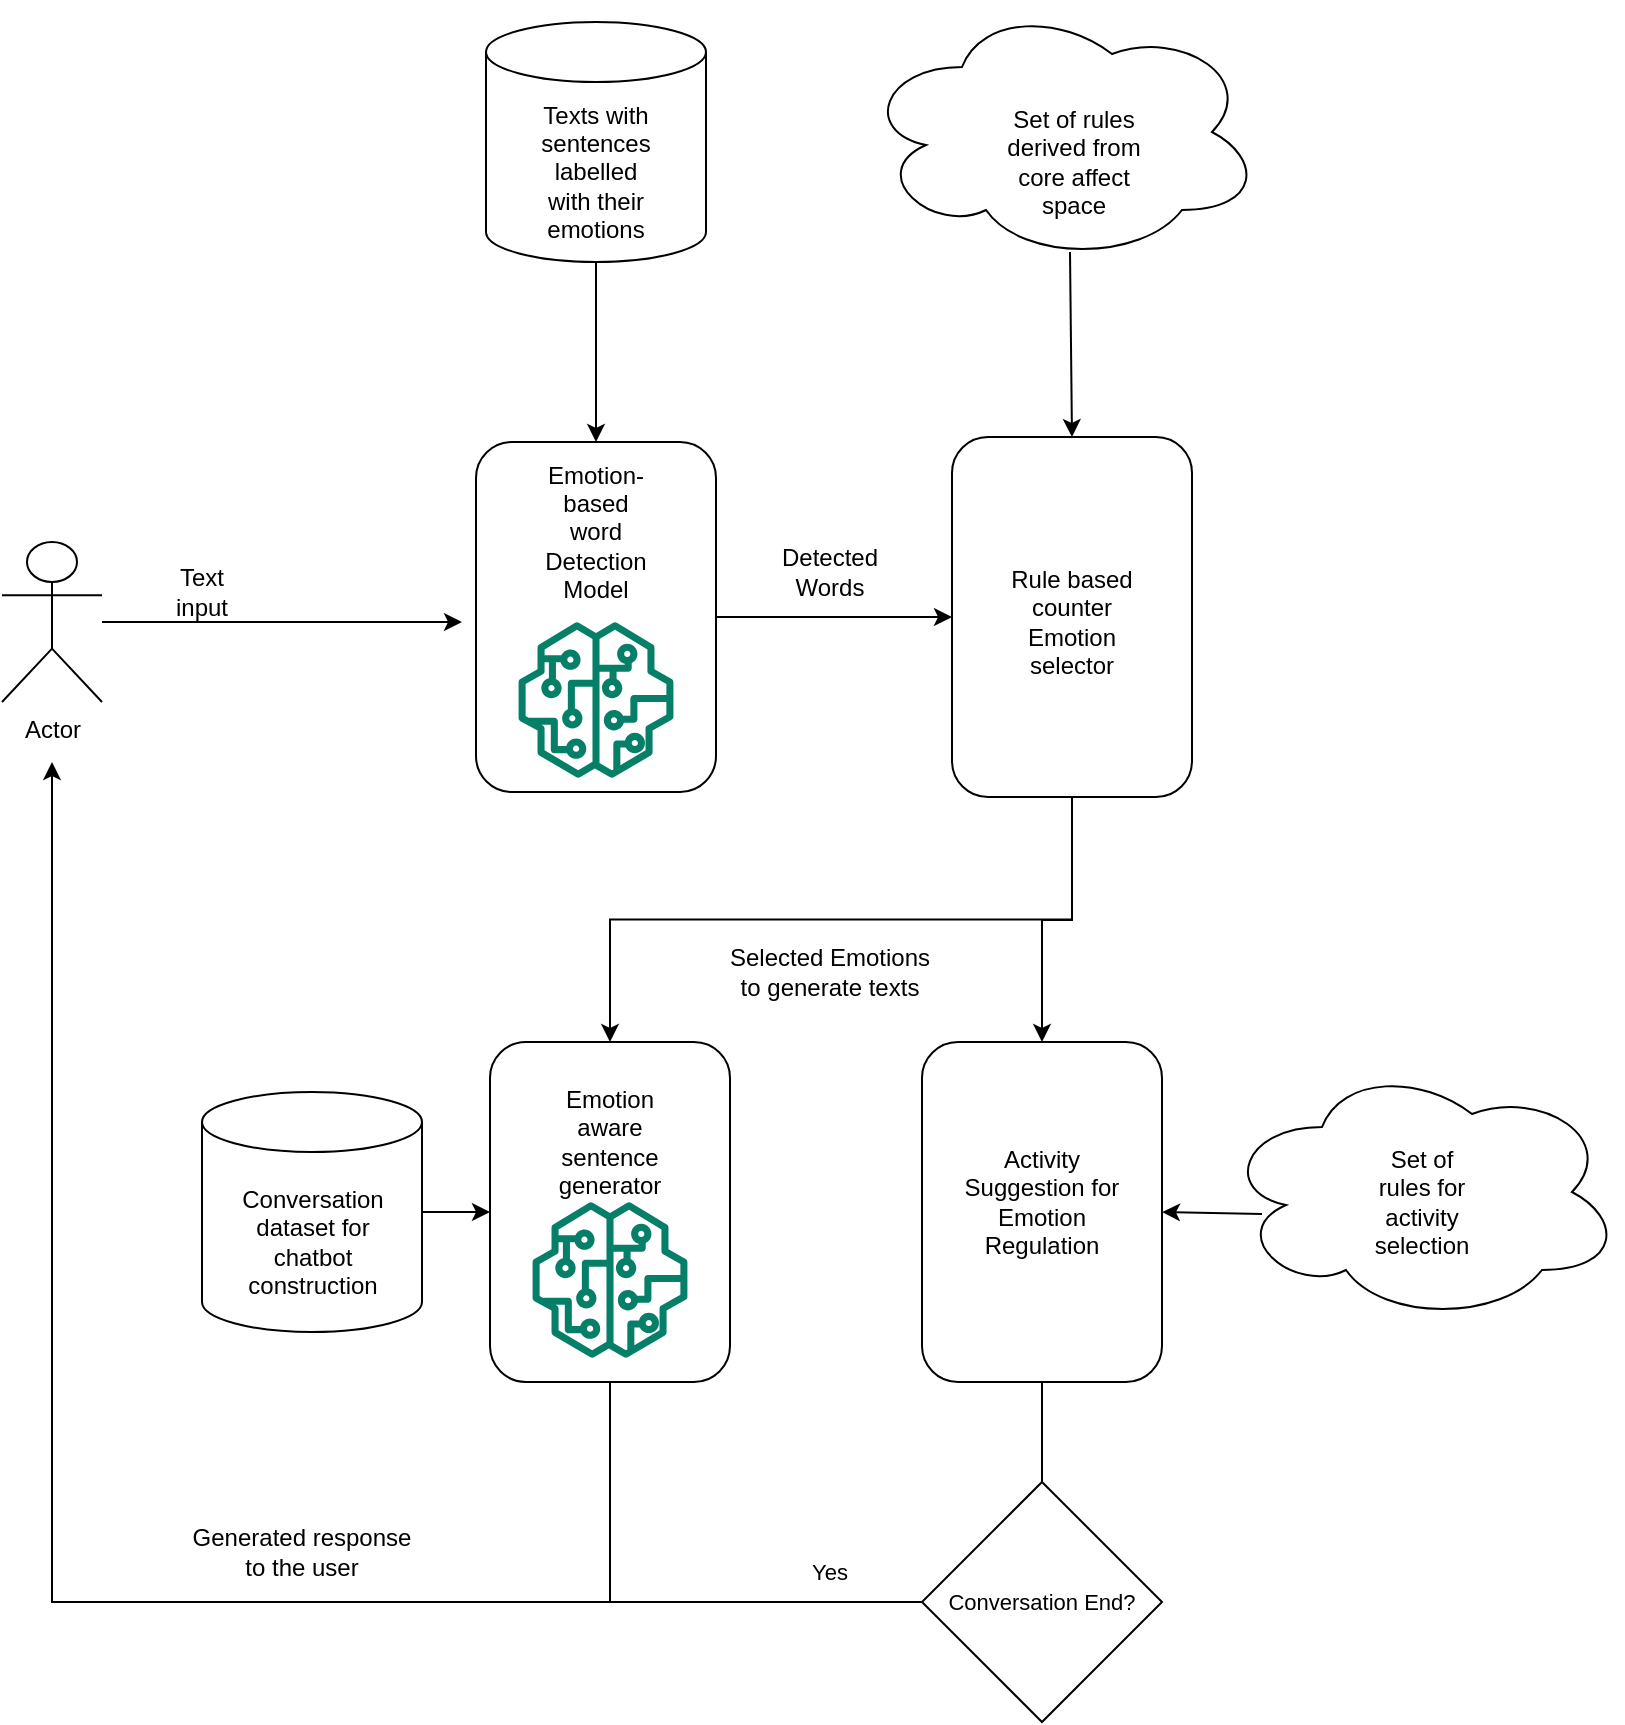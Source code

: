 <mxfile version="17.4.0" type="device"><diagram id="C5RBs43oDa-KdzZeNtuy" name="Page-1"><mxGraphModel dx="2374" dy="1134" grid="1" gridSize="10" guides="1" tooltips="1" connect="1" arrows="1" fold="1" page="1" pageScale="1" pageWidth="827" pageHeight="1169" math="0" shadow="0"><root><mxCell id="WIyWlLk6GJQsqaUBKTNV-0"/><mxCell id="WIyWlLk6GJQsqaUBKTNV-1" parent="WIyWlLk6GJQsqaUBKTNV-0"/><mxCell id="St1g_Ssg-zARuKfE19ZS-2" value="" style="ellipse;shape=cloud;whiteSpace=wrap;html=1;" parent="WIyWlLk6GJQsqaUBKTNV-1" vertex="1"><mxGeometry x="480" y="80" width="200" height="130" as="geometry"/></mxCell><mxCell id="Wj-ZxEhc-i9tdb8anWa2-9" value="" style="rounded=1;whiteSpace=wrap;html=1;" parent="WIyWlLk6GJQsqaUBKTNV-1" vertex="1"><mxGeometry x="287" y="300" width="120" height="175" as="geometry"/></mxCell><mxCell id="Wj-ZxEhc-i9tdb8anWa2-1" value="" style="shape=cylinder3;whiteSpace=wrap;html=1;boundedLbl=1;backgroundOutline=1;size=15;" parent="WIyWlLk6GJQsqaUBKTNV-1" vertex="1"><mxGeometry x="292" y="90" width="110" height="120" as="geometry"/></mxCell><mxCell id="Wj-ZxEhc-i9tdb8anWa2-2" value="Texts with sentences labelled with their emotions" style="text;html=1;strokeColor=none;fillColor=none;align=center;verticalAlign=middle;whiteSpace=wrap;rounded=0;" parent="WIyWlLk6GJQsqaUBKTNV-1" vertex="1"><mxGeometry x="317" y="150" width="60" height="30" as="geometry"/></mxCell><mxCell id="Wj-ZxEhc-i9tdb8anWa2-4" value="" style="sketch=0;outlineConnect=0;fontColor=#232F3E;gradientColor=none;fillColor=#067F68;strokeColor=none;dashed=0;verticalLabelPosition=bottom;verticalAlign=top;align=center;html=1;fontSize=12;fontStyle=0;aspect=fixed;pointerEvents=1;shape=mxgraph.aws4.sagemaker_model;" parent="WIyWlLk6GJQsqaUBKTNV-1" vertex="1"><mxGeometry x="308" y="390" width="78" height="78" as="geometry"/></mxCell><mxCell id="Wj-ZxEhc-i9tdb8anWa2-5" value="" style="endArrow=classic;html=1;rounded=0;exitX=0.5;exitY=1;exitDx=0;exitDy=0;exitPerimeter=0;entryX=0.5;entryY=0;entryDx=0;entryDy=0;" parent="WIyWlLk6GJQsqaUBKTNV-1" source="Wj-ZxEhc-i9tdb8anWa2-1" target="Wj-ZxEhc-i9tdb8anWa2-9" edge="1"><mxGeometry width="50" height="50" relative="1" as="geometry"><mxPoint x="437" y="400" as="sourcePoint"/><mxPoint x="297" y="125" as="targetPoint"/></mxGeometry></mxCell><mxCell id="Wj-ZxEhc-i9tdb8anWa2-7" value="Emotion-based word Detection Model" style="text;html=1;strokeColor=none;fillColor=none;align=center;verticalAlign=middle;whiteSpace=wrap;rounded=0;" parent="WIyWlLk6GJQsqaUBKTNV-1" vertex="1"><mxGeometry x="317" y="330" width="60" height="30" as="geometry"/></mxCell><mxCell id="Wj-ZxEhc-i9tdb8anWa2-10" value="Actor" style="shape=umlActor;verticalLabelPosition=bottom;verticalAlign=top;html=1;outlineConnect=0;" parent="WIyWlLk6GJQsqaUBKTNV-1" vertex="1"><mxGeometry x="50" y="350" width="50" height="80" as="geometry"/></mxCell><mxCell id="Wj-ZxEhc-i9tdb8anWa2-11" value="" style="endArrow=classic;html=1;rounded=0;" parent="WIyWlLk6GJQsqaUBKTNV-1" source="Wj-ZxEhc-i9tdb8anWa2-10" edge="1"><mxGeometry width="50" height="50" relative="1" as="geometry"><mxPoint x="350" y="380" as="sourcePoint"/><mxPoint x="280" y="390" as="targetPoint"/></mxGeometry></mxCell><mxCell id="Wj-ZxEhc-i9tdb8anWa2-12" value="Text&lt;br&gt;input&lt;br&gt;" style="text;html=1;strokeColor=none;fillColor=none;align=center;verticalAlign=middle;whiteSpace=wrap;rounded=0;" parent="WIyWlLk6GJQsqaUBKTNV-1" vertex="1"><mxGeometry x="120" y="360" width="60" height="30" as="geometry"/></mxCell><mxCell id="Wj-ZxEhc-i9tdb8anWa2-14" value="" style="endArrow=classic;html=1;rounded=0;exitX=1;exitY=0.5;exitDx=0;exitDy=0;entryX=0;entryY=0.5;entryDx=0;entryDy=0;" parent="WIyWlLk6GJQsqaUBKTNV-1" source="Wj-ZxEhc-i9tdb8anWa2-9" target="Wj-ZxEhc-i9tdb8anWa2-15" edge="1"><mxGeometry width="50" height="50" relative="1" as="geometry"><mxPoint x="350" y="470" as="sourcePoint"/><mxPoint x="410" y="390" as="targetPoint"/></mxGeometry></mxCell><mxCell id="Wj-ZxEhc-i9tdb8anWa2-24" style="edgeStyle=orthogonalEdgeStyle;rounded=0;orthogonalLoop=1;jettySize=auto;html=1;exitX=0.5;exitY=1;exitDx=0;exitDy=0;entryX=0.5;entryY=0;entryDx=0;entryDy=0;" parent="WIyWlLk6GJQsqaUBKTNV-1" source="Wj-ZxEhc-i9tdb8anWa2-15" target="Wj-ZxEhc-i9tdb8anWa2-26" edge="1"><mxGeometry relative="1" as="geometry"><mxPoint x="640" y="390" as="targetPoint"/></mxGeometry></mxCell><mxCell id="St1g_Ssg-zARuKfE19ZS-7" style="edgeStyle=orthogonalEdgeStyle;rounded=0;orthogonalLoop=1;jettySize=auto;html=1;entryX=0.5;entryY=0;entryDx=0;entryDy=0;" parent="WIyWlLk6GJQsqaUBKTNV-1" source="Wj-ZxEhc-i9tdb8anWa2-15" target="St1g_Ssg-zARuKfE19ZS-4" edge="1"><mxGeometry relative="1" as="geometry"><Array as="points"><mxPoint x="585" y="539"/><mxPoint x="570" y="539"/></Array></mxGeometry></mxCell><mxCell id="Wj-ZxEhc-i9tdb8anWa2-15" value="" style="rounded=1;whiteSpace=wrap;html=1;" parent="WIyWlLk6GJQsqaUBKTNV-1" vertex="1"><mxGeometry x="525" y="297.5" width="120" height="180" as="geometry"/></mxCell><mxCell id="Wj-ZxEhc-i9tdb8anWa2-16" value="Detected Words" style="text;html=1;strokeColor=none;fillColor=none;align=center;verticalAlign=middle;whiteSpace=wrap;rounded=0;" parent="WIyWlLk6GJQsqaUBKTNV-1" vertex="1"><mxGeometry x="434" y="350" width="60" height="30" as="geometry"/></mxCell><mxCell id="Wj-ZxEhc-i9tdb8anWa2-18" value="Rule based counter Emotion&lt;br&gt;selector" style="text;html=1;strokeColor=none;fillColor=none;align=center;verticalAlign=middle;whiteSpace=wrap;rounded=0;" parent="WIyWlLk6GJQsqaUBKTNV-1" vertex="1"><mxGeometry x="547" y="375" width="76" height="30" as="geometry"/></mxCell><mxCell id="Wj-ZxEhc-i9tdb8anWa2-20" value="Set of rules derived from core affect space" style="text;html=1;strokeColor=none;fillColor=none;align=center;verticalAlign=middle;whiteSpace=wrap;rounded=0;" parent="WIyWlLk6GJQsqaUBKTNV-1" vertex="1"><mxGeometry x="549" y="145" width="74" height="30" as="geometry"/></mxCell><mxCell id="Wj-ZxEhc-i9tdb8anWa2-21" value="" style="endArrow=classic;html=1;rounded=0;entryX=0.5;entryY=0;entryDx=0;entryDy=0;" parent="WIyWlLk6GJQsqaUBKTNV-1" target="Wj-ZxEhc-i9tdb8anWa2-15" edge="1"><mxGeometry width="50" height="50" relative="1" as="geometry"><mxPoint x="584" y="205" as="sourcePoint"/><mxPoint x="520" y="365" as="targetPoint"/></mxGeometry></mxCell><mxCell id="Wj-ZxEhc-i9tdb8anWa2-25" value="Selected Emotions&lt;br&gt;to generate texts" style="text;html=1;strokeColor=none;fillColor=none;align=center;verticalAlign=middle;whiteSpace=wrap;rounded=0;" parent="WIyWlLk6GJQsqaUBKTNV-1" vertex="1"><mxGeometry x="402" y="550" width="124" height="30" as="geometry"/></mxCell><mxCell id="Wj-ZxEhc-i9tdb8anWa2-26" value="" style="rounded=1;whiteSpace=wrap;html=1;" parent="WIyWlLk6GJQsqaUBKTNV-1" vertex="1"><mxGeometry x="294" y="600" width="120" height="170" as="geometry"/></mxCell><mxCell id="Wj-ZxEhc-i9tdb8anWa2-27" value="" style="sketch=0;outlineConnect=0;fontColor=#232F3E;gradientColor=none;fillColor=#067F68;strokeColor=none;dashed=0;verticalLabelPosition=bottom;verticalAlign=top;align=center;html=1;fontSize=12;fontStyle=0;aspect=fixed;pointerEvents=1;shape=mxgraph.aws4.sagemaker_model;" parent="WIyWlLk6GJQsqaUBKTNV-1" vertex="1"><mxGeometry x="315" y="680" width="78" height="78" as="geometry"/></mxCell><mxCell id="Wj-ZxEhc-i9tdb8anWa2-28" value="Emotion aware sentence generator" style="text;html=1;strokeColor=none;fillColor=none;align=center;verticalAlign=middle;whiteSpace=wrap;rounded=0;" parent="WIyWlLk6GJQsqaUBKTNV-1" vertex="1"><mxGeometry x="324" y="635" width="60" height="30" as="geometry"/></mxCell><mxCell id="Wj-ZxEhc-i9tdb8anWa2-29" value="" style="shape=cylinder3;whiteSpace=wrap;html=1;boundedLbl=1;backgroundOutline=1;size=15;" parent="WIyWlLk6GJQsqaUBKTNV-1" vertex="1"><mxGeometry x="150" y="625" width="110" height="120" as="geometry"/></mxCell><mxCell id="Wj-ZxEhc-i9tdb8anWa2-30" value="Conversation dataset for chatbot construction" style="text;html=1;strokeColor=none;fillColor=none;align=center;verticalAlign=middle;whiteSpace=wrap;rounded=0;" parent="WIyWlLk6GJQsqaUBKTNV-1" vertex="1"><mxGeometry x="167.5" y="680" width="75" height="40" as="geometry"/></mxCell><mxCell id="Wj-ZxEhc-i9tdb8anWa2-31" style="edgeStyle=orthogonalEdgeStyle;rounded=0;orthogonalLoop=1;jettySize=auto;html=1;exitX=0.5;exitY=1;exitDx=0;exitDy=0;" parent="WIyWlLk6GJQsqaUBKTNV-1" source="Wj-ZxEhc-i9tdb8anWa2-30" target="Wj-ZxEhc-i9tdb8anWa2-30" edge="1"><mxGeometry relative="1" as="geometry"/></mxCell><mxCell id="Wj-ZxEhc-i9tdb8anWa2-32" value="" style="endArrow=classic;html=1;rounded=0;exitX=1;exitY=0.5;exitDx=0;exitDy=0;exitPerimeter=0;entryX=0;entryY=0.5;entryDx=0;entryDy=0;" parent="WIyWlLk6GJQsqaUBKTNV-1" source="Wj-ZxEhc-i9tdb8anWa2-29" target="Wj-ZxEhc-i9tdb8anWa2-26" edge="1"><mxGeometry width="50" height="50" relative="1" as="geometry"><mxPoint x="390" y="340" as="sourcePoint"/><mxPoint x="440" y="290" as="targetPoint"/></mxGeometry></mxCell><mxCell id="St1g_Ssg-zARuKfE19ZS-1" value="" style="ellipse;shape=cloud;whiteSpace=wrap;html=1;" parent="WIyWlLk6GJQsqaUBKTNV-1" vertex="1"><mxGeometry x="660" y="610" width="200" height="130" as="geometry"/></mxCell><mxCell id="St1g_Ssg-zARuKfE19ZS-12" style="edgeStyle=orthogonalEdgeStyle;rounded=0;orthogonalLoop=1;jettySize=auto;html=1;" parent="WIyWlLk6GJQsqaUBKTNV-1" source="St1g_Ssg-zARuKfE19ZS-4" edge="1"><mxGeometry relative="1" as="geometry"><mxPoint x="75" y="460" as="targetPoint"/><Array as="points"><mxPoint x="570" y="880"/><mxPoint x="75" y="880"/></Array></mxGeometry></mxCell><mxCell id="St1g_Ssg-zARuKfE19ZS-4" value="" style="rounded=1;whiteSpace=wrap;html=1;" parent="WIyWlLk6GJQsqaUBKTNV-1" vertex="1"><mxGeometry x="510" y="600" width="120" height="170" as="geometry"/></mxCell><mxCell id="St1g_Ssg-zARuKfE19ZS-5" value="" style="endArrow=classic;html=1;rounded=0;exitX=0.1;exitY=0.585;exitDx=0;exitDy=0;exitPerimeter=0;entryX=1;entryY=0.5;entryDx=0;entryDy=0;" parent="WIyWlLk6GJQsqaUBKTNV-1" source="St1g_Ssg-zARuKfE19ZS-1" target="St1g_Ssg-zARuKfE19ZS-4" edge="1"><mxGeometry width="50" height="50" relative="1" as="geometry"><mxPoint x="680" y="600" as="sourcePoint"/><mxPoint x="680" y="688" as="targetPoint"/></mxGeometry></mxCell><mxCell id="St1g_Ssg-zARuKfE19ZS-9" value="Set of rules for activity selection" style="text;html=1;strokeColor=none;fillColor=none;align=center;verticalAlign=middle;whiteSpace=wrap;rounded=0;" parent="WIyWlLk6GJQsqaUBKTNV-1" vertex="1"><mxGeometry x="730" y="665" width="60" height="30" as="geometry"/></mxCell><mxCell id="St1g_Ssg-zARuKfE19ZS-10" value="Activity Suggestion for Emotion Regulation" style="text;html=1;strokeColor=none;fillColor=none;align=center;verticalAlign=middle;whiteSpace=wrap;rounded=0;" parent="WIyWlLk6GJQsqaUBKTNV-1" vertex="1"><mxGeometry x="530" y="640" width="80" height="80" as="geometry"/></mxCell><mxCell id="St1g_Ssg-zARuKfE19ZS-13" value="Generated response to the user&lt;br&gt;" style="text;html=1;strokeColor=none;fillColor=none;align=center;verticalAlign=middle;whiteSpace=wrap;rounded=0;" parent="WIyWlLk6GJQsqaUBKTNV-1" vertex="1"><mxGeometry x="140" y="840" width="120" height="30" as="geometry"/></mxCell><mxCell id="St1g_Ssg-zARuKfE19ZS-14" value="" style="endArrow=none;html=1;rounded=0;exitX=0.5;exitY=1;exitDx=0;exitDy=0;" parent="WIyWlLk6GJQsqaUBKTNV-1" source="Wj-ZxEhc-i9tdb8anWa2-26" edge="1"><mxGeometry width="50" height="50" relative="1" as="geometry"><mxPoint x="550" y="660" as="sourcePoint"/><mxPoint x="354" y="880" as="targetPoint"/><Array as="points"/></mxGeometry></mxCell><mxCell id="D7_guYks8p1lML_NRyRJ-1" value="&lt;font style=&quot;font-size: 11px&quot;&gt;Conversation End?&lt;/font&gt;" style="rhombus;whiteSpace=wrap;html=1;" vertex="1" parent="WIyWlLk6GJQsqaUBKTNV-1"><mxGeometry x="510" y="820" width="120" height="120" as="geometry"/></mxCell><mxCell id="D7_guYks8p1lML_NRyRJ-3" value="Yes" style="text;html=1;strokeColor=none;fillColor=none;align=center;verticalAlign=middle;whiteSpace=wrap;rounded=0;fontSize=11;" vertex="1" parent="WIyWlLk6GJQsqaUBKTNV-1"><mxGeometry x="434" y="850" width="60" height="30" as="geometry"/></mxCell></root></mxGraphModel></diagram></mxfile>